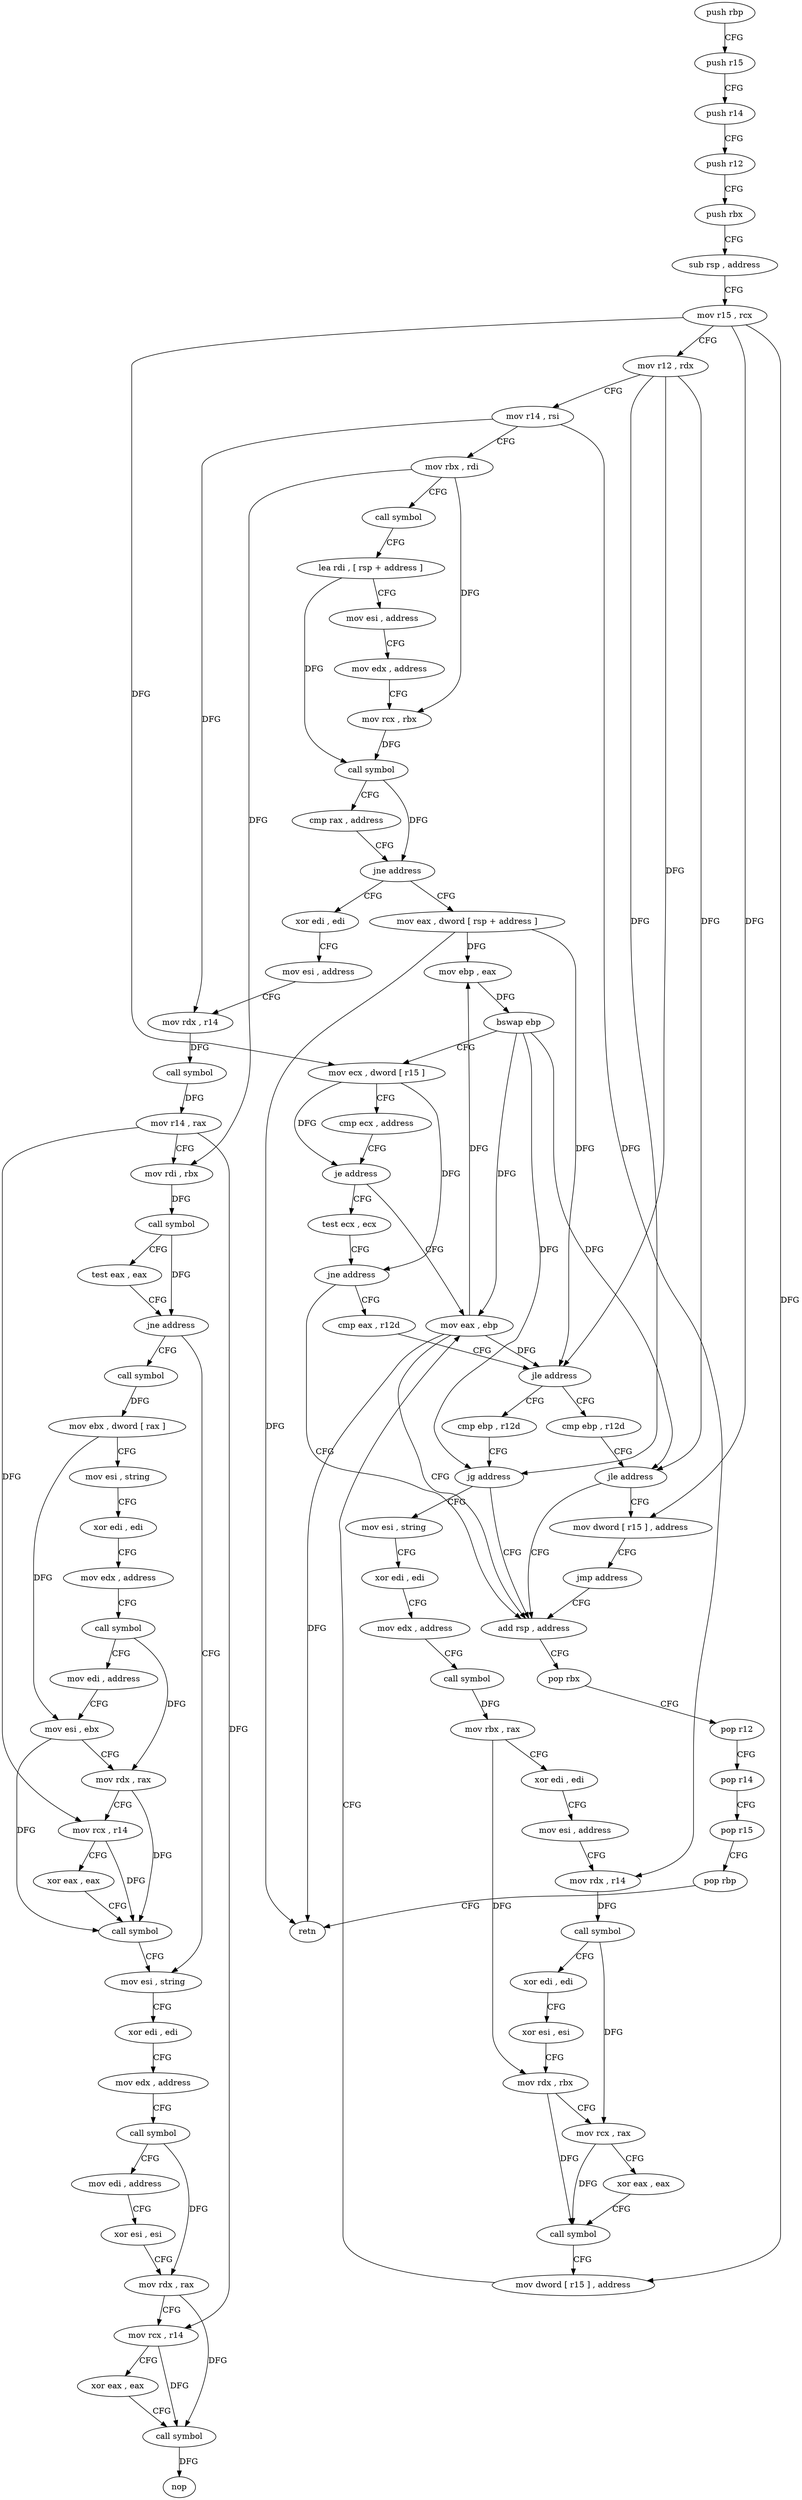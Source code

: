 digraph "func" {
"4214288" [label = "push rbp" ]
"4214289" [label = "push r15" ]
"4214291" [label = "push r14" ]
"4214293" [label = "push r12" ]
"4214295" [label = "push rbx" ]
"4214296" [label = "sub rsp , address" ]
"4214300" [label = "mov r15 , rcx" ]
"4214303" [label = "mov r12 , rdx" ]
"4214306" [label = "mov r14 , rsi" ]
"4214309" [label = "mov rbx , rdi" ]
"4214312" [label = "call symbol" ]
"4214317" [label = "lea rdi , [ rsp + address ]" ]
"4214322" [label = "mov esi , address" ]
"4214327" [label = "mov edx , address" ]
"4214332" [label = "mov rcx , rbx" ]
"4214335" [label = "call symbol" ]
"4214340" [label = "cmp rax , address" ]
"4214344" [label = "jne address" ]
"4214464" [label = "xor edi , edi" ]
"4214346" [label = "mov eax , dword [ rsp + address ]" ]
"4214466" [label = "mov esi , address" ]
"4214471" [label = "mov rdx , r14" ]
"4214474" [label = "call symbol" ]
"4214479" [label = "mov r14 , rax" ]
"4214482" [label = "mov rdi , rbx" ]
"4214485" [label = "call symbol" ]
"4214490" [label = "test eax , eax" ]
"4214492" [label = "jne address" ]
"4214538" [label = "mov esi , string" ]
"4214494" [label = "call symbol" ]
"4214350" [label = "mov ebp , eax" ]
"4214352" [label = "bswap ebp" ]
"4214354" [label = "mov ecx , dword [ r15 ]" ]
"4214357" [label = "cmp ecx , address" ]
"4214360" [label = "je address" ]
"4214435" [label = "mov eax , ebp" ]
"4214362" [label = "test ecx , ecx" ]
"4214543" [label = "xor edi , edi" ]
"4214545" [label = "mov edx , address" ]
"4214550" [label = "call symbol" ]
"4214555" [label = "mov edi , address" ]
"4214560" [label = "xor esi , esi" ]
"4214562" [label = "mov rdx , rax" ]
"4214565" [label = "mov rcx , r14" ]
"4214568" [label = "xor eax , eax" ]
"4214570" [label = "call symbol" ]
"4214575" [label = "nop" ]
"4214499" [label = "mov ebx , dword [ rax ]" ]
"4214501" [label = "mov esi , string" ]
"4214506" [label = "xor edi , edi" ]
"4214508" [label = "mov edx , address" ]
"4214513" [label = "call symbol" ]
"4214518" [label = "mov edi , address" ]
"4214523" [label = "mov esi , ebx" ]
"4214525" [label = "mov rdx , rax" ]
"4214528" [label = "mov rcx , r14" ]
"4214531" [label = "xor eax , eax" ]
"4214533" [label = "call symbol" ]
"4214437" [label = "add rsp , address" ]
"4214364" [label = "jne address" ]
"4214366" [label = "cmp eax , r12d" ]
"4214441" [label = "pop rbx" ]
"4214442" [label = "pop r12" ]
"4214444" [label = "pop r14" ]
"4214446" [label = "pop r15" ]
"4214448" [label = "pop rbp" ]
"4214449" [label = "retn" ]
"4214369" [label = "jle address" ]
"4214450" [label = "cmp ebp , r12d" ]
"4214371" [label = "cmp ebp , r12d" ]
"4214453" [label = "jle address" ]
"4214455" [label = "mov dword [ r15 ] , address" ]
"4214374" [label = "jg address" ]
"4214376" [label = "mov esi , string" ]
"4214462" [label = "jmp address" ]
"4214381" [label = "xor edi , edi" ]
"4214383" [label = "mov edx , address" ]
"4214388" [label = "call symbol" ]
"4214393" [label = "mov rbx , rax" ]
"4214396" [label = "xor edi , edi" ]
"4214398" [label = "mov esi , address" ]
"4214403" [label = "mov rdx , r14" ]
"4214406" [label = "call symbol" ]
"4214411" [label = "xor edi , edi" ]
"4214413" [label = "xor esi , esi" ]
"4214415" [label = "mov rdx , rbx" ]
"4214418" [label = "mov rcx , rax" ]
"4214421" [label = "xor eax , eax" ]
"4214423" [label = "call symbol" ]
"4214428" [label = "mov dword [ r15 ] , address" ]
"4214288" -> "4214289" [ label = "CFG" ]
"4214289" -> "4214291" [ label = "CFG" ]
"4214291" -> "4214293" [ label = "CFG" ]
"4214293" -> "4214295" [ label = "CFG" ]
"4214295" -> "4214296" [ label = "CFG" ]
"4214296" -> "4214300" [ label = "CFG" ]
"4214300" -> "4214303" [ label = "CFG" ]
"4214300" -> "4214354" [ label = "DFG" ]
"4214300" -> "4214455" [ label = "DFG" ]
"4214300" -> "4214428" [ label = "DFG" ]
"4214303" -> "4214306" [ label = "CFG" ]
"4214303" -> "4214369" [ label = "DFG" ]
"4214303" -> "4214453" [ label = "DFG" ]
"4214303" -> "4214374" [ label = "DFG" ]
"4214306" -> "4214309" [ label = "CFG" ]
"4214306" -> "4214471" [ label = "DFG" ]
"4214306" -> "4214403" [ label = "DFG" ]
"4214309" -> "4214312" [ label = "CFG" ]
"4214309" -> "4214332" [ label = "DFG" ]
"4214309" -> "4214482" [ label = "DFG" ]
"4214312" -> "4214317" [ label = "CFG" ]
"4214317" -> "4214322" [ label = "CFG" ]
"4214317" -> "4214335" [ label = "DFG" ]
"4214322" -> "4214327" [ label = "CFG" ]
"4214327" -> "4214332" [ label = "CFG" ]
"4214332" -> "4214335" [ label = "DFG" ]
"4214335" -> "4214340" [ label = "CFG" ]
"4214335" -> "4214344" [ label = "DFG" ]
"4214340" -> "4214344" [ label = "CFG" ]
"4214344" -> "4214464" [ label = "CFG" ]
"4214344" -> "4214346" [ label = "CFG" ]
"4214464" -> "4214466" [ label = "CFG" ]
"4214346" -> "4214350" [ label = "DFG" ]
"4214346" -> "4214449" [ label = "DFG" ]
"4214346" -> "4214369" [ label = "DFG" ]
"4214466" -> "4214471" [ label = "CFG" ]
"4214471" -> "4214474" [ label = "DFG" ]
"4214474" -> "4214479" [ label = "DFG" ]
"4214479" -> "4214482" [ label = "CFG" ]
"4214479" -> "4214565" [ label = "DFG" ]
"4214479" -> "4214528" [ label = "DFG" ]
"4214482" -> "4214485" [ label = "DFG" ]
"4214485" -> "4214490" [ label = "CFG" ]
"4214485" -> "4214492" [ label = "DFG" ]
"4214490" -> "4214492" [ label = "CFG" ]
"4214492" -> "4214538" [ label = "CFG" ]
"4214492" -> "4214494" [ label = "CFG" ]
"4214538" -> "4214543" [ label = "CFG" ]
"4214494" -> "4214499" [ label = "DFG" ]
"4214350" -> "4214352" [ label = "DFG" ]
"4214352" -> "4214354" [ label = "CFG" ]
"4214352" -> "4214435" [ label = "DFG" ]
"4214352" -> "4214453" [ label = "DFG" ]
"4214352" -> "4214374" [ label = "DFG" ]
"4214354" -> "4214357" [ label = "CFG" ]
"4214354" -> "4214360" [ label = "DFG" ]
"4214354" -> "4214364" [ label = "DFG" ]
"4214357" -> "4214360" [ label = "CFG" ]
"4214360" -> "4214435" [ label = "CFG" ]
"4214360" -> "4214362" [ label = "CFG" ]
"4214435" -> "4214437" [ label = "CFG" ]
"4214435" -> "4214350" [ label = "DFG" ]
"4214435" -> "4214449" [ label = "DFG" ]
"4214435" -> "4214369" [ label = "DFG" ]
"4214362" -> "4214364" [ label = "CFG" ]
"4214543" -> "4214545" [ label = "CFG" ]
"4214545" -> "4214550" [ label = "CFG" ]
"4214550" -> "4214555" [ label = "CFG" ]
"4214550" -> "4214562" [ label = "DFG" ]
"4214555" -> "4214560" [ label = "CFG" ]
"4214560" -> "4214562" [ label = "CFG" ]
"4214562" -> "4214565" [ label = "CFG" ]
"4214562" -> "4214570" [ label = "DFG" ]
"4214565" -> "4214568" [ label = "CFG" ]
"4214565" -> "4214570" [ label = "DFG" ]
"4214568" -> "4214570" [ label = "CFG" ]
"4214570" -> "4214575" [ label = "DFG" ]
"4214499" -> "4214501" [ label = "CFG" ]
"4214499" -> "4214523" [ label = "DFG" ]
"4214501" -> "4214506" [ label = "CFG" ]
"4214506" -> "4214508" [ label = "CFG" ]
"4214508" -> "4214513" [ label = "CFG" ]
"4214513" -> "4214518" [ label = "CFG" ]
"4214513" -> "4214525" [ label = "DFG" ]
"4214518" -> "4214523" [ label = "CFG" ]
"4214523" -> "4214525" [ label = "CFG" ]
"4214523" -> "4214533" [ label = "DFG" ]
"4214525" -> "4214528" [ label = "CFG" ]
"4214525" -> "4214533" [ label = "DFG" ]
"4214528" -> "4214531" [ label = "CFG" ]
"4214528" -> "4214533" [ label = "DFG" ]
"4214531" -> "4214533" [ label = "CFG" ]
"4214533" -> "4214538" [ label = "CFG" ]
"4214437" -> "4214441" [ label = "CFG" ]
"4214364" -> "4214437" [ label = "CFG" ]
"4214364" -> "4214366" [ label = "CFG" ]
"4214366" -> "4214369" [ label = "CFG" ]
"4214441" -> "4214442" [ label = "CFG" ]
"4214442" -> "4214444" [ label = "CFG" ]
"4214444" -> "4214446" [ label = "CFG" ]
"4214446" -> "4214448" [ label = "CFG" ]
"4214448" -> "4214449" [ label = "CFG" ]
"4214369" -> "4214450" [ label = "CFG" ]
"4214369" -> "4214371" [ label = "CFG" ]
"4214450" -> "4214453" [ label = "CFG" ]
"4214371" -> "4214374" [ label = "CFG" ]
"4214453" -> "4214437" [ label = "CFG" ]
"4214453" -> "4214455" [ label = "CFG" ]
"4214455" -> "4214462" [ label = "CFG" ]
"4214374" -> "4214437" [ label = "CFG" ]
"4214374" -> "4214376" [ label = "CFG" ]
"4214376" -> "4214381" [ label = "CFG" ]
"4214462" -> "4214437" [ label = "CFG" ]
"4214381" -> "4214383" [ label = "CFG" ]
"4214383" -> "4214388" [ label = "CFG" ]
"4214388" -> "4214393" [ label = "DFG" ]
"4214393" -> "4214396" [ label = "CFG" ]
"4214393" -> "4214415" [ label = "DFG" ]
"4214396" -> "4214398" [ label = "CFG" ]
"4214398" -> "4214403" [ label = "CFG" ]
"4214403" -> "4214406" [ label = "DFG" ]
"4214406" -> "4214411" [ label = "CFG" ]
"4214406" -> "4214418" [ label = "DFG" ]
"4214411" -> "4214413" [ label = "CFG" ]
"4214413" -> "4214415" [ label = "CFG" ]
"4214415" -> "4214418" [ label = "CFG" ]
"4214415" -> "4214423" [ label = "DFG" ]
"4214418" -> "4214421" [ label = "CFG" ]
"4214418" -> "4214423" [ label = "DFG" ]
"4214421" -> "4214423" [ label = "CFG" ]
"4214423" -> "4214428" [ label = "CFG" ]
"4214428" -> "4214435" [ label = "CFG" ]
}
